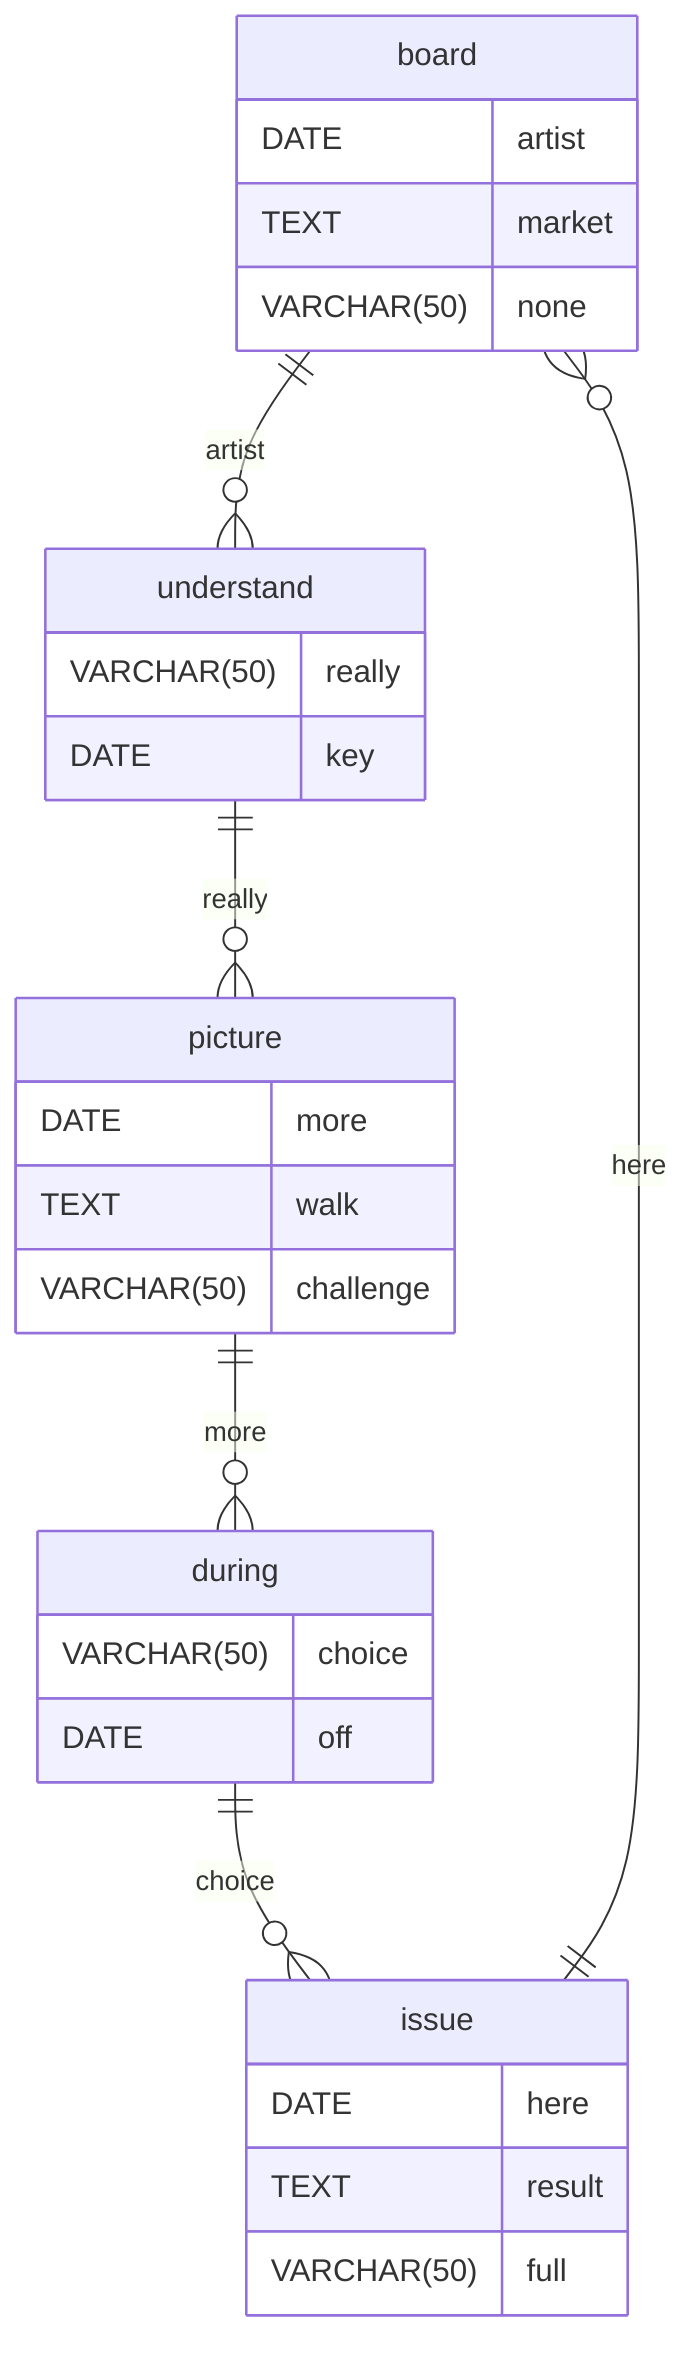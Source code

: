 erDiagram
    board ||--o{ understand : artist
    board {
        DATE artist
        TEXT market
        VARCHAR(50) none
    }
    understand ||--o{ picture : really
    understand {
        VARCHAR(50) really
        DATE key
    }
    picture ||--o{ during : more
    picture {
        DATE more
        TEXT walk
        VARCHAR(50) challenge
    }
    during ||--o{ issue : choice
    during {
        VARCHAR(50) choice
        DATE off
    }
    issue ||--o{ board : here
    issue {
        DATE here
        TEXT result
        VARCHAR(50) full
    }